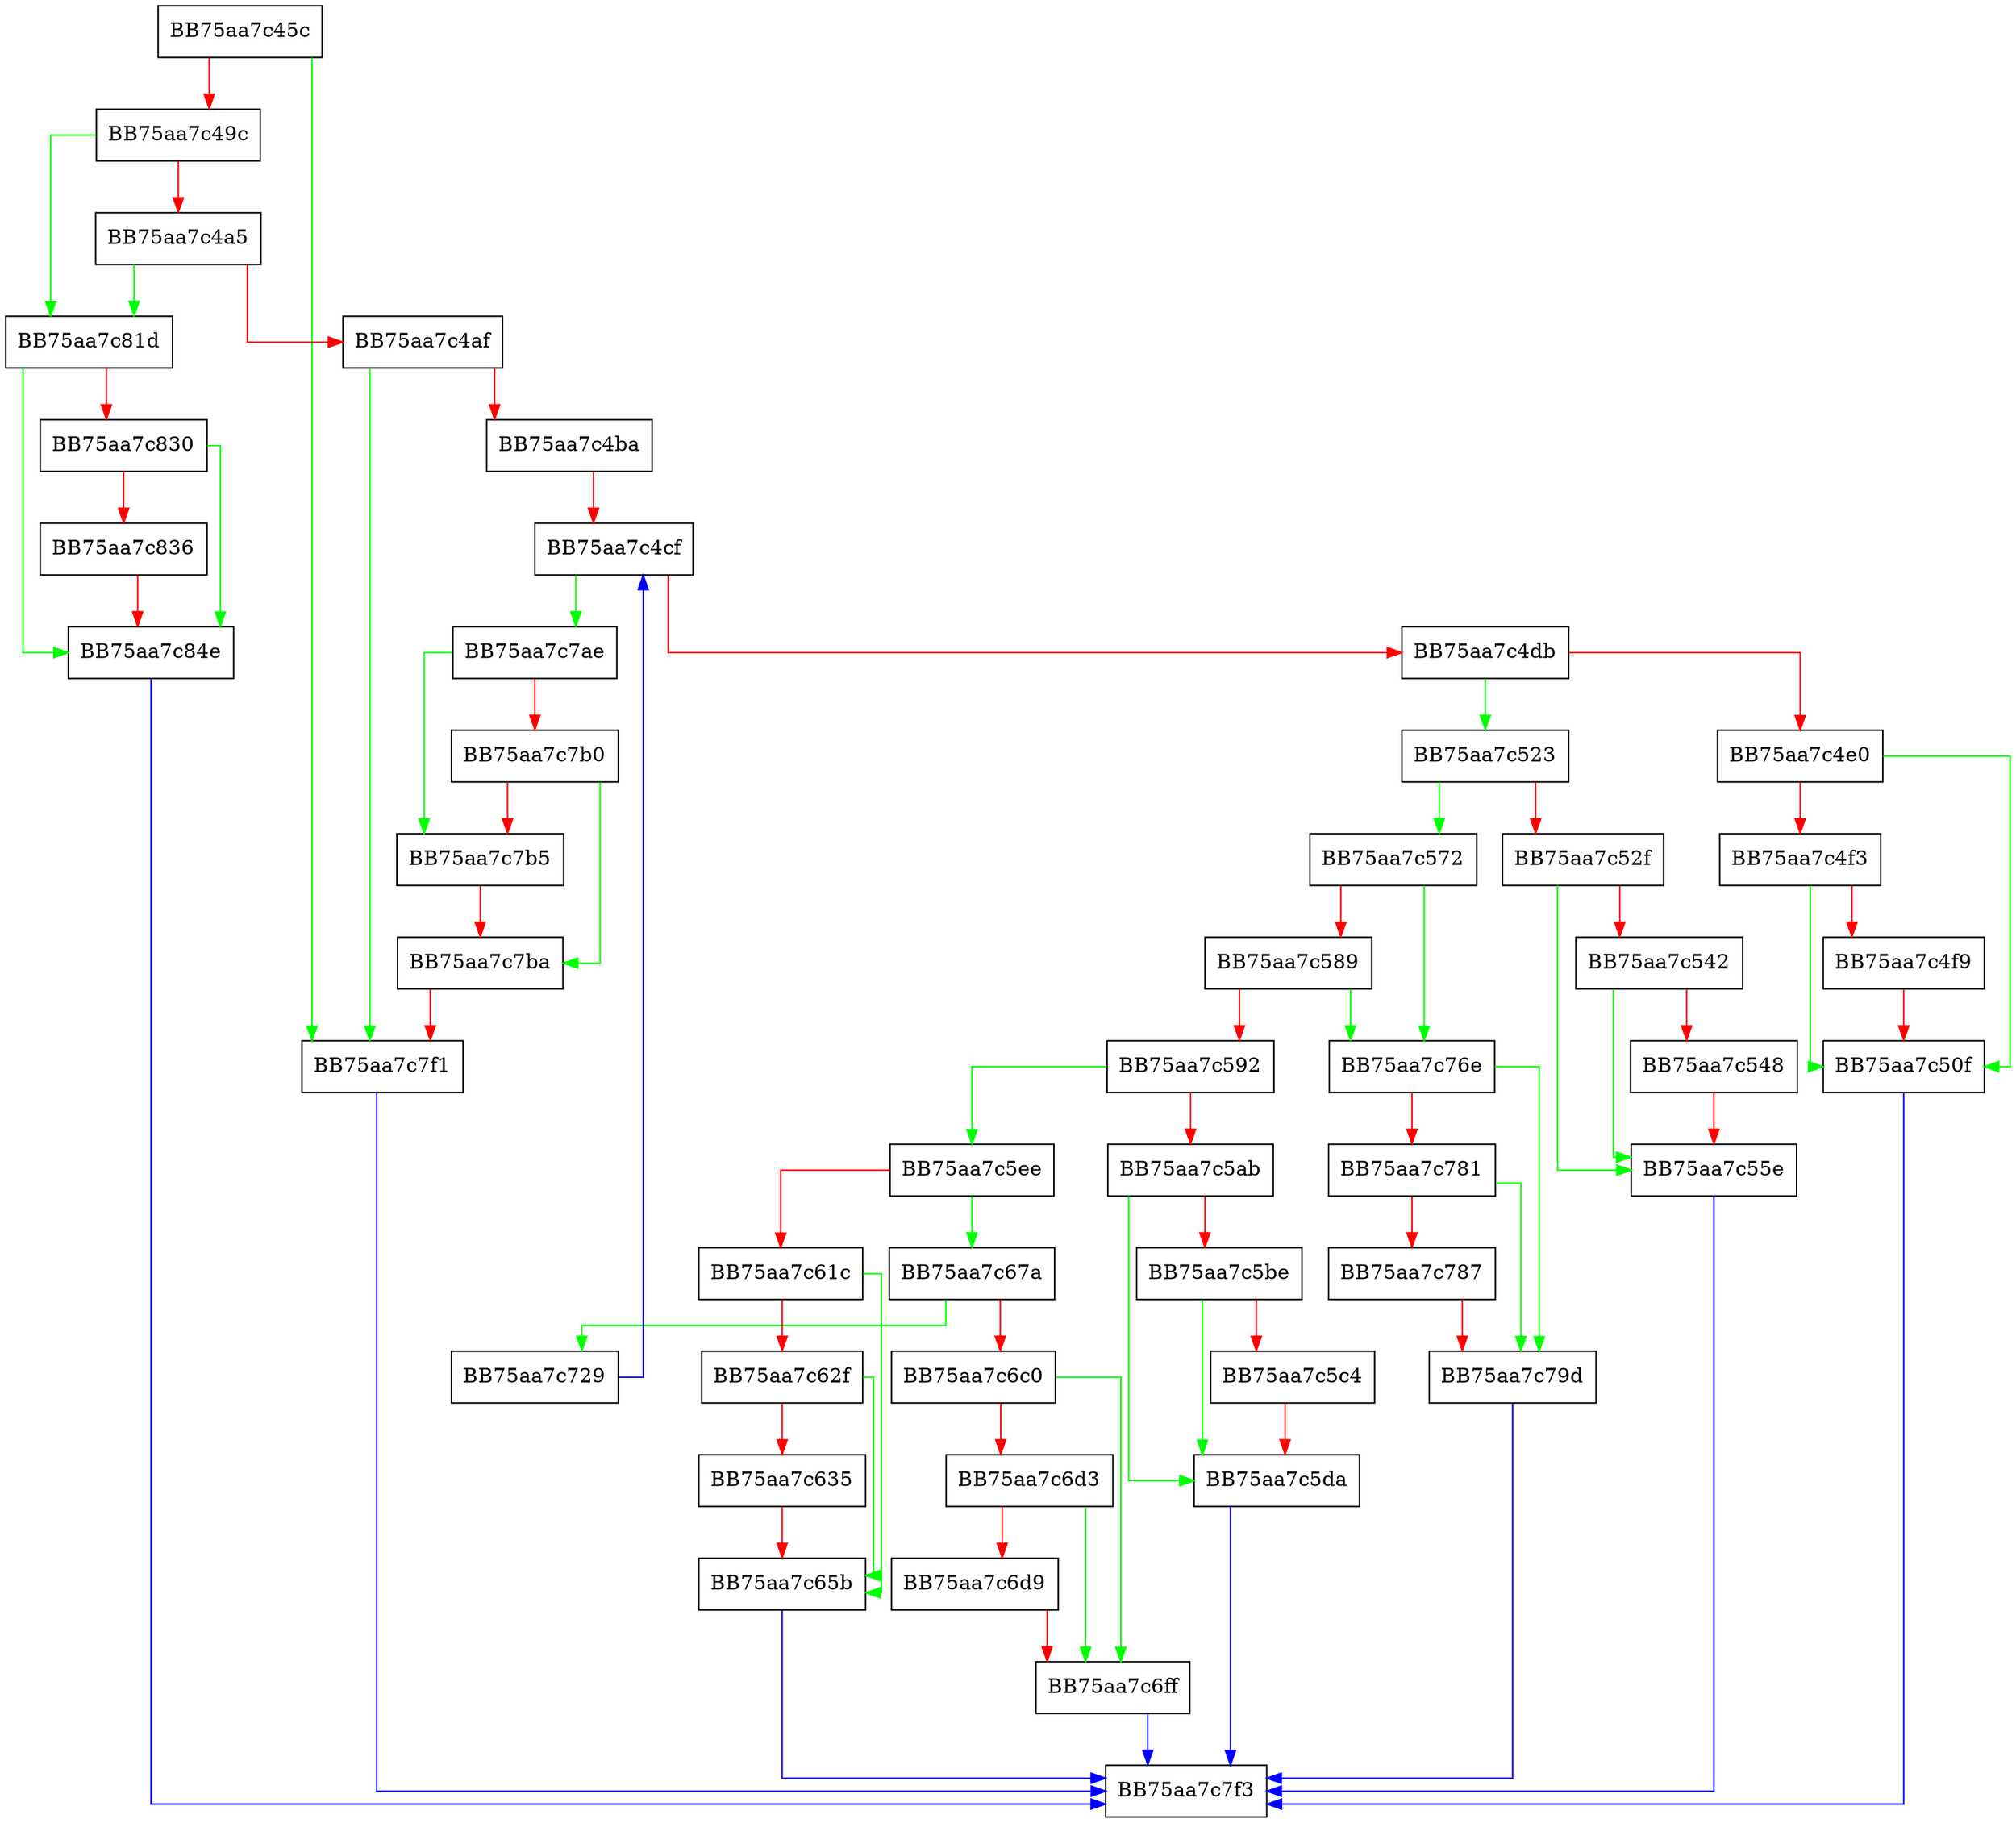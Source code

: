 digraph ExtractSigDataWithEnvExpansion {
  node [shape="box"];
  graph [splines=ortho];
  BB75aa7c45c -> BB75aa7c7f1 [color="green"];
  BB75aa7c45c -> BB75aa7c49c [color="red"];
  BB75aa7c49c -> BB75aa7c81d [color="green"];
  BB75aa7c49c -> BB75aa7c4a5 [color="red"];
  BB75aa7c4a5 -> BB75aa7c81d [color="green"];
  BB75aa7c4a5 -> BB75aa7c4af [color="red"];
  BB75aa7c4af -> BB75aa7c7f1 [color="green"];
  BB75aa7c4af -> BB75aa7c4ba [color="red"];
  BB75aa7c4ba -> BB75aa7c4cf [color="red"];
  BB75aa7c4cf -> BB75aa7c7ae [color="green"];
  BB75aa7c4cf -> BB75aa7c4db [color="red"];
  BB75aa7c4db -> BB75aa7c523 [color="green"];
  BB75aa7c4db -> BB75aa7c4e0 [color="red"];
  BB75aa7c4e0 -> BB75aa7c50f [color="green"];
  BB75aa7c4e0 -> BB75aa7c4f3 [color="red"];
  BB75aa7c4f3 -> BB75aa7c50f [color="green"];
  BB75aa7c4f3 -> BB75aa7c4f9 [color="red"];
  BB75aa7c4f9 -> BB75aa7c50f [color="red"];
  BB75aa7c50f -> BB75aa7c7f3 [color="blue"];
  BB75aa7c523 -> BB75aa7c572 [color="green"];
  BB75aa7c523 -> BB75aa7c52f [color="red"];
  BB75aa7c52f -> BB75aa7c55e [color="green"];
  BB75aa7c52f -> BB75aa7c542 [color="red"];
  BB75aa7c542 -> BB75aa7c55e [color="green"];
  BB75aa7c542 -> BB75aa7c548 [color="red"];
  BB75aa7c548 -> BB75aa7c55e [color="red"];
  BB75aa7c55e -> BB75aa7c7f3 [color="blue"];
  BB75aa7c572 -> BB75aa7c76e [color="green"];
  BB75aa7c572 -> BB75aa7c589 [color="red"];
  BB75aa7c589 -> BB75aa7c76e [color="green"];
  BB75aa7c589 -> BB75aa7c592 [color="red"];
  BB75aa7c592 -> BB75aa7c5ee [color="green"];
  BB75aa7c592 -> BB75aa7c5ab [color="red"];
  BB75aa7c5ab -> BB75aa7c5da [color="green"];
  BB75aa7c5ab -> BB75aa7c5be [color="red"];
  BB75aa7c5be -> BB75aa7c5da [color="green"];
  BB75aa7c5be -> BB75aa7c5c4 [color="red"];
  BB75aa7c5c4 -> BB75aa7c5da [color="red"];
  BB75aa7c5da -> BB75aa7c7f3 [color="blue"];
  BB75aa7c5ee -> BB75aa7c67a [color="green"];
  BB75aa7c5ee -> BB75aa7c61c [color="red"];
  BB75aa7c61c -> BB75aa7c65b [color="green"];
  BB75aa7c61c -> BB75aa7c62f [color="red"];
  BB75aa7c62f -> BB75aa7c65b [color="green"];
  BB75aa7c62f -> BB75aa7c635 [color="red"];
  BB75aa7c635 -> BB75aa7c65b [color="red"];
  BB75aa7c65b -> BB75aa7c7f3 [color="blue"];
  BB75aa7c67a -> BB75aa7c729 [color="green"];
  BB75aa7c67a -> BB75aa7c6c0 [color="red"];
  BB75aa7c6c0 -> BB75aa7c6ff [color="green"];
  BB75aa7c6c0 -> BB75aa7c6d3 [color="red"];
  BB75aa7c6d3 -> BB75aa7c6ff [color="green"];
  BB75aa7c6d3 -> BB75aa7c6d9 [color="red"];
  BB75aa7c6d9 -> BB75aa7c6ff [color="red"];
  BB75aa7c6ff -> BB75aa7c7f3 [color="blue"];
  BB75aa7c729 -> BB75aa7c4cf [color="blue"];
  BB75aa7c76e -> BB75aa7c79d [color="green"];
  BB75aa7c76e -> BB75aa7c781 [color="red"];
  BB75aa7c781 -> BB75aa7c79d [color="green"];
  BB75aa7c781 -> BB75aa7c787 [color="red"];
  BB75aa7c787 -> BB75aa7c79d [color="red"];
  BB75aa7c79d -> BB75aa7c7f3 [color="blue"];
  BB75aa7c7ae -> BB75aa7c7b5 [color="green"];
  BB75aa7c7ae -> BB75aa7c7b0 [color="red"];
  BB75aa7c7b0 -> BB75aa7c7ba [color="green"];
  BB75aa7c7b0 -> BB75aa7c7b5 [color="red"];
  BB75aa7c7b5 -> BB75aa7c7ba [color="red"];
  BB75aa7c7ba -> BB75aa7c7f1 [color="red"];
  BB75aa7c7f1 -> BB75aa7c7f3 [color="blue"];
  BB75aa7c81d -> BB75aa7c84e [color="green"];
  BB75aa7c81d -> BB75aa7c830 [color="red"];
  BB75aa7c830 -> BB75aa7c84e [color="green"];
  BB75aa7c830 -> BB75aa7c836 [color="red"];
  BB75aa7c836 -> BB75aa7c84e [color="red"];
  BB75aa7c84e -> BB75aa7c7f3 [color="blue"];
}